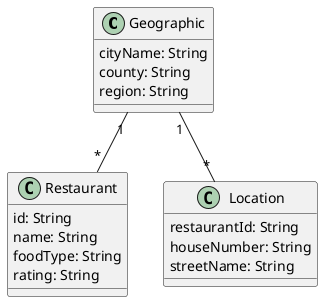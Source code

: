 @startuml "Restaurants"


class Geographic{
  cityName: String
  county: String
  region: String
}

class Restaurant{
  id: String
  name: String
  foodType: String
  rating: String
}

class Location{
  restaurantId: String
  houseNumber: String
  streetName: String
}



Geographic "1" -- "*" Location

Geographic "1" -- "*" Restaurant


@enduml